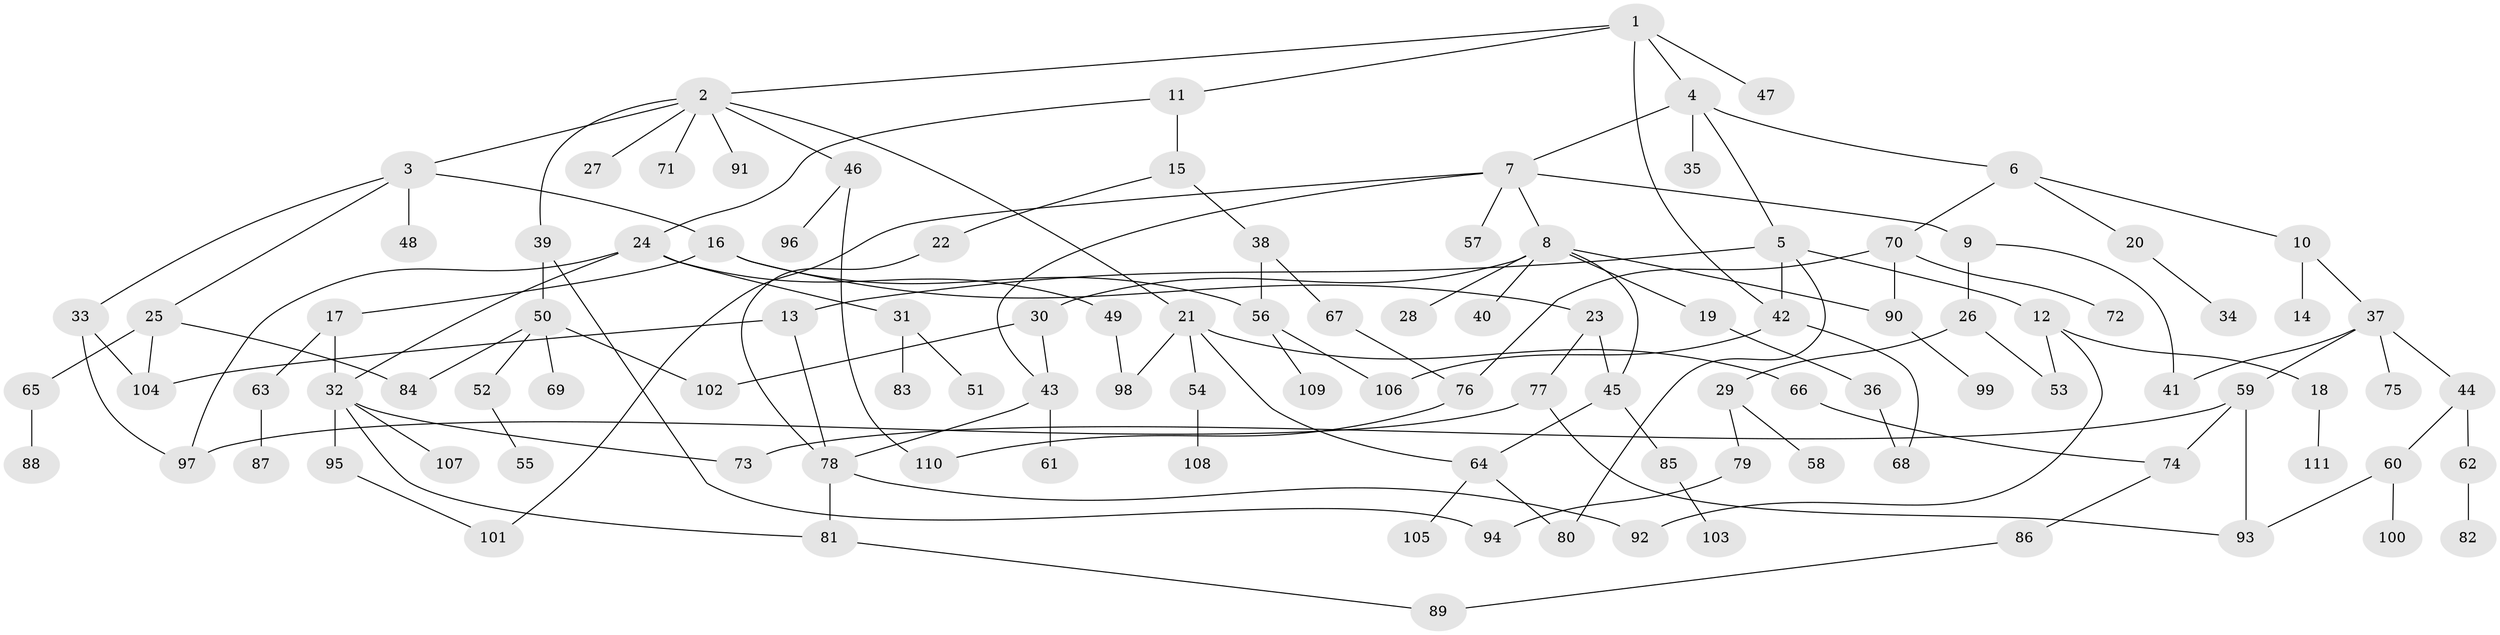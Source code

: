 // Generated by graph-tools (version 1.1) at 2025/25/03/09/25 03:25:28]
// undirected, 111 vertices, 142 edges
graph export_dot {
graph [start="1"]
  node [color=gray90,style=filled];
  1;
  2;
  3;
  4;
  5;
  6;
  7;
  8;
  9;
  10;
  11;
  12;
  13;
  14;
  15;
  16;
  17;
  18;
  19;
  20;
  21;
  22;
  23;
  24;
  25;
  26;
  27;
  28;
  29;
  30;
  31;
  32;
  33;
  34;
  35;
  36;
  37;
  38;
  39;
  40;
  41;
  42;
  43;
  44;
  45;
  46;
  47;
  48;
  49;
  50;
  51;
  52;
  53;
  54;
  55;
  56;
  57;
  58;
  59;
  60;
  61;
  62;
  63;
  64;
  65;
  66;
  67;
  68;
  69;
  70;
  71;
  72;
  73;
  74;
  75;
  76;
  77;
  78;
  79;
  80;
  81;
  82;
  83;
  84;
  85;
  86;
  87;
  88;
  89;
  90;
  91;
  92;
  93;
  94;
  95;
  96;
  97;
  98;
  99;
  100;
  101;
  102;
  103;
  104;
  105;
  106;
  107;
  108;
  109;
  110;
  111;
  1 -- 2;
  1 -- 4;
  1 -- 11;
  1 -- 47;
  1 -- 42;
  2 -- 3;
  2 -- 21;
  2 -- 27;
  2 -- 39;
  2 -- 46;
  2 -- 71;
  2 -- 91;
  3 -- 16;
  3 -- 25;
  3 -- 33;
  3 -- 48;
  4 -- 5;
  4 -- 6;
  4 -- 7;
  4 -- 35;
  5 -- 12;
  5 -- 13;
  5 -- 42;
  5 -- 80;
  6 -- 10;
  6 -- 20;
  6 -- 70;
  7 -- 8;
  7 -- 9;
  7 -- 43;
  7 -- 57;
  7 -- 101;
  8 -- 19;
  8 -- 28;
  8 -- 30;
  8 -- 40;
  8 -- 45;
  8 -- 90;
  9 -- 26;
  9 -- 41;
  10 -- 14;
  10 -- 37;
  11 -- 15;
  11 -- 24;
  12 -- 18;
  12 -- 53;
  12 -- 92;
  13 -- 78;
  13 -- 104;
  15 -- 22;
  15 -- 38;
  16 -- 17;
  16 -- 23;
  16 -- 56;
  17 -- 32;
  17 -- 63;
  18 -- 111;
  19 -- 36;
  20 -- 34;
  21 -- 54;
  21 -- 66;
  21 -- 64;
  21 -- 98;
  22 -- 78;
  23 -- 77;
  23 -- 45;
  24 -- 31;
  24 -- 49;
  24 -- 97;
  24 -- 32;
  25 -- 65;
  25 -- 104;
  25 -- 84;
  26 -- 29;
  26 -- 53;
  29 -- 58;
  29 -- 79;
  30 -- 43;
  30 -- 102;
  31 -- 51;
  31 -- 83;
  32 -- 81;
  32 -- 95;
  32 -- 107;
  32 -- 73;
  33 -- 97;
  33 -- 104;
  36 -- 68;
  37 -- 44;
  37 -- 59;
  37 -- 75;
  37 -- 41;
  38 -- 67;
  38 -- 56;
  39 -- 50;
  39 -- 94;
  42 -- 106;
  42 -- 68;
  43 -- 61;
  43 -- 78;
  44 -- 60;
  44 -- 62;
  45 -- 64;
  45 -- 85;
  46 -- 96;
  46 -- 110;
  49 -- 98;
  50 -- 52;
  50 -- 69;
  50 -- 84;
  50 -- 102;
  52 -- 55;
  54 -- 108;
  56 -- 109;
  56 -- 106;
  59 -- 73;
  59 -- 93;
  59 -- 74;
  60 -- 100;
  60 -- 93;
  62 -- 82;
  63 -- 87;
  64 -- 105;
  64 -- 80;
  65 -- 88;
  66 -- 74;
  67 -- 76;
  70 -- 72;
  70 -- 76;
  70 -- 90;
  74 -- 86;
  76 -- 110;
  77 -- 97;
  77 -- 93;
  78 -- 92;
  78 -- 81;
  79 -- 94;
  81 -- 89;
  85 -- 103;
  86 -- 89;
  90 -- 99;
  95 -- 101;
}
